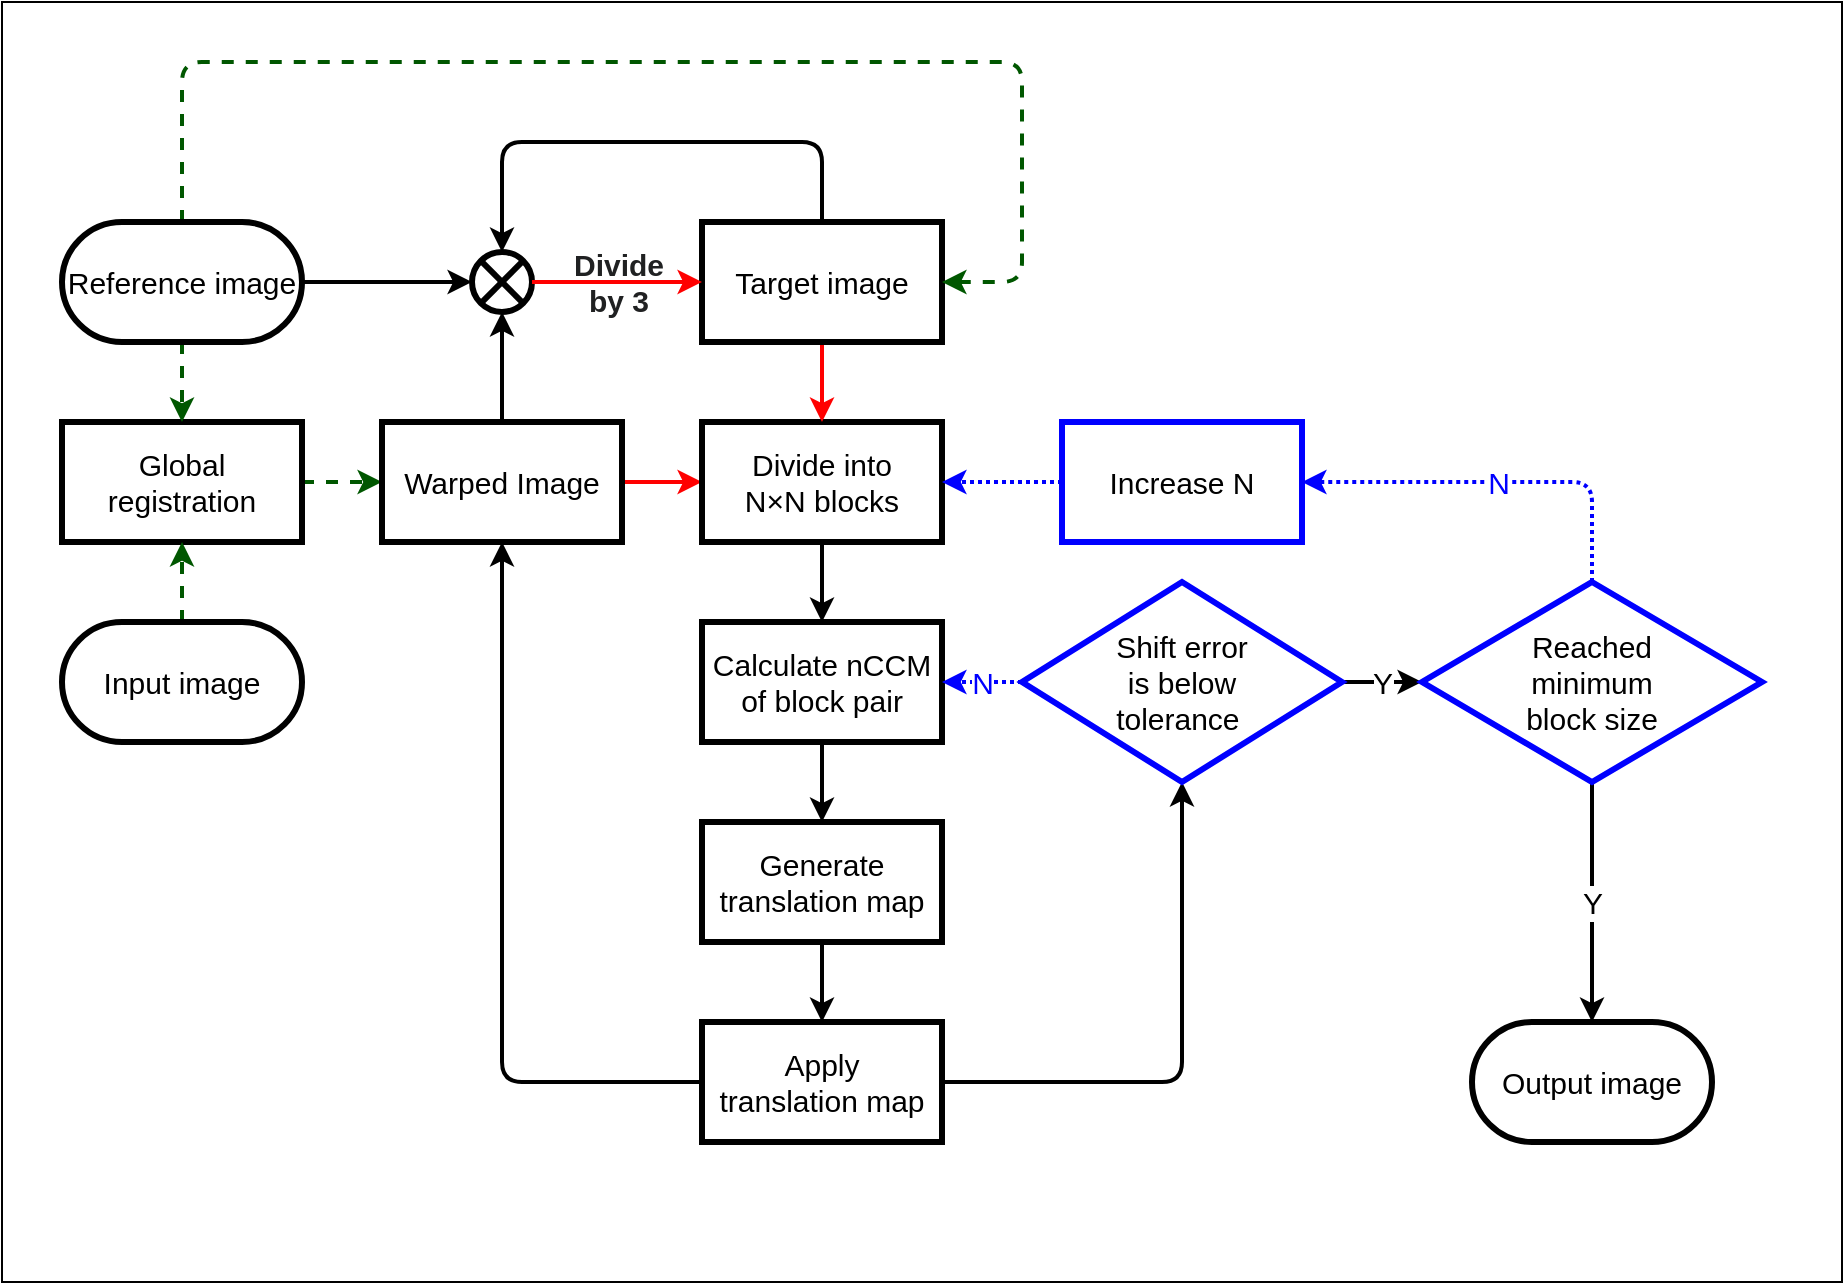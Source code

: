 <mxfile>
    <diagram id="dpQeYTfFLviZBgnbW4s3" name="Page-1">
        <mxGraphModel dx="904" dy="907" grid="1" gridSize="10" guides="1" tooltips="1" connect="1" arrows="1" fold="1" page="1" pageScale="1" pageWidth="827" pageHeight="1169" math="0" shadow="0">
            <root>
                <mxCell id="0"/>
                <mxCell id="1" parent="0"/>
                <mxCell id="62" value="" style="rounded=0;whiteSpace=wrap;html=1;fillColor=#FFFFFF;" vertex="1" parent="1">
                    <mxGeometry width="920" height="640" as="geometry"/>
                </mxCell>
                <mxCell id="IAmmdJ4gO4qMt3dEaXHt-69" style="edgeStyle=none;html=1;exitX=1;exitY=0.5;exitDx=0;exitDy=0;entryX=0;entryY=0.5;entryDx=0;entryDy=0;dashed=1;fontSize=15;fontColor=#000000;strokeWidth=2;strokeColor=#005700;fillColor=#008a00;" parent="1" source="5" target="8" edge="1">
                    <mxGeometry relative="1" as="geometry"/>
                </mxCell>
                <mxCell id="5" value="Global registration" style="rounded=0;whiteSpace=wrap;html=1;fontSize=15;fontColor=#000000;fillColor=none;strokeColor=#000000;strokeWidth=3;" parent="1" vertex="1">
                    <mxGeometry x="30" y="210" width="120" height="60" as="geometry"/>
                </mxCell>
                <mxCell id="38" style="edgeStyle=none;html=1;exitX=1;exitY=0.5;exitDx=0;exitDy=0;entryX=0;entryY=0.5;entryDx=0;entryDy=0;fontSize=15;fillColor=#e3c800;fontColor=#000000;strokeColor=#FF0000;strokeWidth=2;" parent="1" source="8" target="10" edge="1">
                    <mxGeometry relative="1" as="geometry"/>
                </mxCell>
                <mxCell id="KWxbIVFsugVUYz1EthE6-79" style="edgeStyle=none;html=1;exitX=0.5;exitY=0;exitDx=0;exitDy=0;entryX=0.5;entryY=1;entryDx=0;entryDy=0;fontSize=15;fontColor=#000000;strokeColor=#000000;strokeWidth=2;" parent="1" source="8" target="61" edge="1">
                    <mxGeometry relative="1" as="geometry">
                        <mxPoint x="250" y="170" as="targetPoint"/>
                    </mxGeometry>
                </mxCell>
                <mxCell id="8" value="Warped Image" style="rounded=0;whiteSpace=wrap;html=1;fontSize=15;fontColor=#000000;fillColor=none;strokeColor=#000000;strokeWidth=3;" parent="1" vertex="1">
                    <mxGeometry x="190" y="210" width="120" height="60" as="geometry"/>
                </mxCell>
                <mxCell id="42" value="" style="edgeStyle=none;html=1;fontSize=15;fontColor=#000000;strokeColor=#000000;strokeWidth=2;" parent="1" source="10" target="41" edge="1">
                    <mxGeometry relative="1" as="geometry"/>
                </mxCell>
                <mxCell id="10" value="&lt;span style=&quot;background-color: rgb(255 , 255 , 255)&quot;&gt;D&lt;font style=&quot;font-size: 15px&quot;&gt;ivide into &lt;br style=&quot;font-size: 15px&quot;&gt;N&lt;span style=&quot;font-family: &amp;#34;arial&amp;#34; , sans-serif ; text-align: left ; font-size: 15px&quot;&gt;×&lt;/span&gt;N blocks&lt;/font&gt;&lt;/span&gt;" style="rounded=0;whiteSpace=wrap;html=1;fontSize=15;fontColor=#000000;fillColor=none;strokeColor=#000000;strokeWidth=3;" parent="1" vertex="1">
                    <mxGeometry x="350" y="210" width="120" height="60" as="geometry"/>
                </mxCell>
                <mxCell id="KWxbIVFsugVUYz1EthE6-78" style="edgeStyle=none;html=1;exitX=0.5;exitY=1;exitDx=0;exitDy=0;entryX=0.5;entryY=0;entryDx=0;entryDy=0;fontSize=15;fillColor=#e3c800;fontColor=#000000;strokeColor=#FF0000;strokeWidth=2;" parent="1" source="12" target="10" edge="1">
                    <mxGeometry relative="1" as="geometry"/>
                </mxCell>
                <mxCell id="KWxbIVFsugVUYz1EthE6-80" style="edgeStyle=none;html=1;exitX=0.5;exitY=0;exitDx=0;exitDy=0;entryX=0.5;entryY=0;entryDx=0;entryDy=0;fontSize=15;fontColor=#000000;strokeColor=#000000;strokeWidth=2;" parent="1" source="12" target="61" edge="1">
                    <mxGeometry relative="1" as="geometry">
                        <Array as="points">
                            <mxPoint x="410" y="70"/>
                            <mxPoint x="250" y="70"/>
                        </Array>
                        <mxPoint x="250" y="110" as="targetPoint"/>
                    </mxGeometry>
                </mxCell>
                <mxCell id="12" value="Target image" style="rounded=0;whiteSpace=wrap;html=1;fontSize=15;fontColor=#000000;fillColor=none;strokeColor=#000000;strokeWidth=3;" parent="1" vertex="1">
                    <mxGeometry x="350" y="110" width="120" height="60" as="geometry"/>
                </mxCell>
                <mxCell id="KWxbIVFsugVUYz1EthE6-82" style="edgeStyle=none;html=1;exitX=0.5;exitY=1;exitDx=0;exitDy=0;entryX=0.5;entryY=0;entryDx=0;entryDy=0;fontSize=15;fontColor=#000000;strokeColor=#000000;strokeWidth=2;" parent="1" source="41" target="43" edge="1">
                    <mxGeometry relative="1" as="geometry"/>
                </mxCell>
                <mxCell id="41" value="Calculate nCCM of block pair" style="whiteSpace=wrap;html=1;rounded=0;fontSize=15;fontColor=#000000;fillColor=none;strokeColor=#000000;strokeWidth=3;" parent="1" vertex="1">
                    <mxGeometry x="350" y="310" width="120" height="60" as="geometry"/>
                </mxCell>
                <mxCell id="KWxbIVFsugVUYz1EthE6-84" style="edgeStyle=none;html=1;exitX=0.5;exitY=1;exitDx=0;exitDy=0;entryX=0.5;entryY=0;entryDx=0;entryDy=0;fontSize=15;fontColor=#000000;strokeColor=#000000;strokeWidth=2;" parent="1" source="43" target="45" edge="1">
                    <mxGeometry relative="1" as="geometry"/>
                </mxCell>
                <mxCell id="43" value="Generate translation map" style="whiteSpace=wrap;html=1;rounded=0;fontSize=15;fontColor=#000000;fillColor=none;strokeColor=#000000;strokeWidth=3;" parent="1" vertex="1">
                    <mxGeometry x="350" y="410" width="120" height="60" as="geometry"/>
                </mxCell>
                <mxCell id="KWxbIVFsugVUYz1EthE6-87" style="edgeStyle=none;html=1;exitX=1;exitY=0.5;exitDx=0;exitDy=0;entryX=0.5;entryY=1;entryDx=0;entryDy=0;fontSize=15;fontColor=#000000;strokeColor=#000000;strokeWidth=2;" parent="1" source="45" target="50" edge="1">
                    <mxGeometry relative="1" as="geometry">
                        <Array as="points">
                            <mxPoint x="590" y="540"/>
                        </Array>
                    </mxGeometry>
                </mxCell>
                <mxCell id="KWxbIVFsugVUYz1EthE6-88" style="edgeStyle=none;html=1;exitX=0;exitY=0.5;exitDx=0;exitDy=0;entryX=0.5;entryY=1;entryDx=0;entryDy=0;fontSize=15;fontColor=#000000;strokeColor=#000000;strokeWidth=2;" parent="1" source="45" target="8" edge="1">
                    <mxGeometry relative="1" as="geometry">
                        <Array as="points">
                            <mxPoint x="250" y="540"/>
                        </Array>
                    </mxGeometry>
                </mxCell>
                <mxCell id="45" value="Apply&lt;br&gt;translation map" style="whiteSpace=wrap;html=1;rounded=0;fontSize=15;fontColor=#000000;fillColor=none;strokeColor=#000000;strokeWidth=3;" parent="1" vertex="1">
                    <mxGeometry x="350" y="510" width="120" height="60" as="geometry"/>
                </mxCell>
                <mxCell id="KWxbIVFsugVUYz1EthE6-86" value="&lt;font color=&quot;#0000ff&quot;&gt;N&lt;/font&gt;" style="edgeStyle=none;html=1;exitX=0;exitY=0.5;exitDx=0;exitDy=0;entryX=1;entryY=0.5;entryDx=0;entryDy=0;fontSize=15;fillColor=#1ba1e2;fontColor=#000000;strokeWidth=2;labelBackgroundColor=#FFFFFF;strokeColor=#0000FF;dashed=1;dashPattern=1 1;" parent="1" source="50" target="41" edge="1">
                    <mxGeometry relative="1" as="geometry"/>
                </mxCell>
                <mxCell id="KWxbIVFsugVUYz1EthE6-90" value="Y" style="edgeStyle=none;html=1;exitX=1;exitY=0.5;exitDx=0;exitDy=0;entryX=0;entryY=0.5;entryDx=0;entryDy=0;fontSize=15;fontColor=#000000;strokeWidth=2;fillColor=#1ba1e2;labelBackgroundColor=#FFFFFF;strokeColor=#000000;" parent="1" source="50" target="54" edge="1">
                    <mxGeometry relative="1" as="geometry"/>
                </mxCell>
                <mxCell id="50" value="Shift error &lt;br&gt;is below&lt;br&gt;tolerance&amp;nbsp;" style="rhombus;whiteSpace=wrap;html=1;rounded=0;fontSize=15;fillColor=none;fontColor=#000000;strokeWidth=3;strokeColor=#0000FF;" parent="1" vertex="1">
                    <mxGeometry x="510" y="290" width="160" height="100" as="geometry"/>
                </mxCell>
                <mxCell id="KWxbIVFsugVUYz1EthE6-89" value="&lt;font color=&quot;#0000ff&quot;&gt;N&lt;/font&gt;" style="edgeStyle=none;html=1;exitX=0.5;exitY=0;exitDx=0;exitDy=0;entryX=1;entryY=0.5;entryDx=0;entryDy=0;fontSize=15;fillColor=#1ba1e2;fontColor=#000000;strokeWidth=2;labelBackgroundColor=#FFFFFF;strokeColor=#0000FF;dashed=1;dashPattern=1 1;" parent="1" source="54" target="56" edge="1">
                    <mxGeometry relative="1" as="geometry">
                        <Array as="points">
                            <mxPoint x="795" y="240"/>
                        </Array>
                    </mxGeometry>
                </mxCell>
                <mxCell id="KWxbIVFsugVUYz1EthE6-91" value="Y" style="edgeStyle=none;html=1;exitX=0.5;exitY=1;exitDx=0;exitDy=0;entryX=0.5;entryY=0;entryDx=0;entryDy=0;fontSize=15;fontColor=#000000;labelBackgroundColor=#FFFFFF;strokeColor=#000000;strokeWidth=2;" parent="1" source="54" target="KWxbIVFsugVUYz1EthE6-70" edge="1">
                    <mxGeometry relative="1" as="geometry"/>
                </mxCell>
                <mxCell id="54" value="Reached&lt;br&gt;minimum&lt;br&gt;block size" style="rhombus;whiteSpace=wrap;html=1;rounded=0;fontSize=15;fillColor=none;fontColor=#000000;strokeWidth=3;strokeColor=#0000FF;" parent="1" vertex="1">
                    <mxGeometry x="710" y="290" width="170" height="100" as="geometry"/>
                </mxCell>
                <mxCell id="KWxbIVFsugVUYz1EthE6-85" style="edgeStyle=none;html=1;exitX=0;exitY=0.5;exitDx=0;exitDy=0;entryX=1;entryY=0.5;entryDx=0;entryDy=0;fontSize=15;fillColor=#1ba1e2;fontColor=#000000;strokeWidth=2;strokeColor=#0000FF;dashed=1;dashPattern=1 1;" parent="1" source="56" target="10" edge="1">
                    <mxGeometry relative="1" as="geometry"/>
                </mxCell>
                <mxCell id="56" value="Increase N" style="whiteSpace=wrap;html=1;rounded=0;fontSize=15;fillColor=none;fontColor=#000000;strokeWidth=3;strokeColor=#0000FF;" parent="1" vertex="1">
                    <mxGeometry x="530" y="210" width="120" height="60" as="geometry"/>
                </mxCell>
                <mxCell id="KWxbIVFsugVUYz1EthE6-92" style="edgeStyle=none;html=1;exitX=0.5;exitY=0;exitDx=0;exitDy=0;entryX=0.5;entryY=1;entryDx=0;entryDy=0;fontSize=15;dashed=1;fontColor=#000000;strokeWidth=2;strokeColor=#005700;fillColor=#008a00;" parent="1" source="c7pEFfXvto8Vs_k7pn7q-77" target="5" edge="1">
                    <mxGeometry relative="1" as="geometry"/>
                </mxCell>
                <mxCell id="c7pEFfXvto8Vs_k7pn7q-77" value="&lt;span&gt;Input image&lt;/span&gt;" style="rounded=1;whiteSpace=wrap;html=1;fontSize=15;arcSize=50;fontColor=#000000;fillColor=none;strokeColor=#000000;strokeWidth=3;" parent="1" vertex="1">
                    <mxGeometry x="30" y="310" width="120" height="60" as="geometry"/>
                </mxCell>
                <mxCell id="KWxbIVFsugVUYz1EthE6-76" style="edgeStyle=none;html=1;exitX=1;exitY=0.5;exitDx=0;exitDy=0;entryX=0;entryY=0.5;entryDx=0;entryDy=0;fontSize=15;fontColor=#000000;strokeColor=#000000;strokeWidth=2;" parent="1" source="c7pEFfXvto8Vs_k7pn7q-79" target="61" edge="1">
                    <mxGeometry relative="1" as="geometry">
                        <mxPoint x="190" y="140" as="targetPoint"/>
                    </mxGeometry>
                </mxCell>
                <mxCell id="KWxbIVFsugVUYz1EthE6-77" style="edgeStyle=none;html=1;exitX=0.5;exitY=1;exitDx=0;exitDy=0;entryX=0.5;entryY=0;entryDx=0;entryDy=0;fontSize=15;dashed=1;fontColor=#000000;strokeWidth=2;strokeColor=#005700;fillColor=#008a00;" parent="1" source="c7pEFfXvto8Vs_k7pn7q-79" target="5" edge="1">
                    <mxGeometry relative="1" as="geometry"/>
                </mxCell>
                <mxCell id="6kCfeVAhZzXSvrI1xp41-56" style="edgeStyle=none;html=1;exitX=0.5;exitY=0;exitDx=0;exitDy=0;entryX=1;entryY=0.5;entryDx=0;entryDy=0;dashed=1;fontSize=15;fontColor=#000000;strokeWidth=2;strokeColor=#005700;fillColor=#008a00;" parent="1" source="c7pEFfXvto8Vs_k7pn7q-79" target="12" edge="1">
                    <mxGeometry relative="1" as="geometry">
                        <Array as="points">
                            <mxPoint x="90" y="30"/>
                            <mxPoint x="510" y="30"/>
                            <mxPoint x="510" y="140"/>
                        </Array>
                    </mxGeometry>
                </mxCell>
                <mxCell id="c7pEFfXvto8Vs_k7pn7q-79" value="&lt;span&gt;Reference image&lt;/span&gt;" style="rounded=1;whiteSpace=wrap;html=1;fontSize=15;arcSize=50;fontColor=#000000;fillColor=none;strokeColor=#000000;strokeWidth=3;" parent="1" vertex="1">
                    <mxGeometry x="30" y="110" width="120" height="60" as="geometry"/>
                </mxCell>
                <mxCell id="KWxbIVFsugVUYz1EthE6-70" value="&lt;span&gt;Output image&lt;/span&gt;" style="rounded=1;whiteSpace=wrap;html=1;fontSize=15;arcSize=50;fontColor=#000000;fillColor=none;strokeColor=#000000;strokeWidth=3;" parent="1" vertex="1">
                    <mxGeometry x="735" y="510" width="120" height="60" as="geometry"/>
                </mxCell>
                <mxCell id="61" value="" style="shape=sumEllipse;perimeter=ellipsePerimeter;whiteSpace=wrap;html=1;backgroundOutline=1;fillColor=none;strokeColor=#000000;strokeWidth=3;" parent="1" vertex="1">
                    <mxGeometry x="235" y="125" width="30" height="30" as="geometry"/>
                </mxCell>
                <mxCell id="KWxbIVFsugVUYz1EthE6-81" value="&lt;font style=&quot;font-size: 15px&quot;&gt;&lt;b&gt;&lt;span style=&quot;color: rgb(32 , 33 , 34) ; font-family: sans-serif&quot;&gt;Divide&lt;/span&gt;&lt;br style=&quot;color: rgb(32 , 33 , 34) ; font-family: sans-serif&quot;&gt;&lt;span style=&quot;color: rgb(32 , 33 , 34) ; font-family: sans-serif&quot;&gt;by 3&lt;/span&gt;&lt;/b&gt;&lt;/font&gt;&lt;font color=&quot;#202122&quot; face=&quot;sans-serif&quot;&gt;&lt;br&gt;&lt;/font&gt;" style="edgeStyle=none;html=1;exitX=1;exitY=0.5;exitDx=0;exitDy=0;entryX=0;entryY=0.5;entryDx=0;entryDy=0;fontSize=15;fillColor=#e3c800;fontColor=#000000;strokeWidth=2;strokeColor=#FF0000;labelBackgroundColor=none;" parent="1" source="61" target="12" edge="1">
                    <mxGeometry relative="1" as="geometry">
                        <mxPoint x="310" y="140" as="sourcePoint"/>
                    </mxGeometry>
                </mxCell>
            </root>
        </mxGraphModel>
    </diagram>
</mxfile>